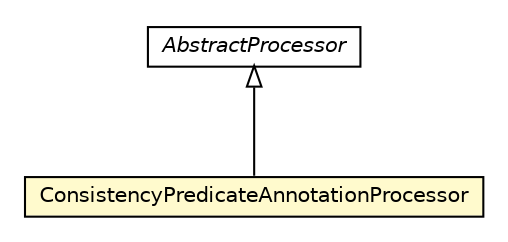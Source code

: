 #!/usr/local/bin/dot
#
# Class diagram 
# Generated by UMLGraph version 5.1 (http://www.umlgraph.org/)
#

digraph G {
	edge [fontname="Helvetica",fontsize=10,labelfontname="Helvetica",labelfontsize=10];
	node [fontname="Helvetica",fontsize=10,shape=plaintext];
	nodesep=0.25;
	ranksep=0.5;
	// pt.ist.fenixframework.consistencyPredicates.ConsistencyPredicateAnnotationProcessor
	c89133 [label=<<table title="pt.ist.fenixframework.consistencyPredicates.ConsistencyPredicateAnnotationProcessor" border="0" cellborder="1" cellspacing="0" cellpadding="2" port="p" bgcolor="lemonChiffon" href="./ConsistencyPredicateAnnotationProcessor.html">
		<tr><td><table border="0" cellspacing="0" cellpadding="1">
<tr><td align="center" balign="center"> ConsistencyPredicateAnnotationProcessor </td></tr>
		</table></td></tr>
		</table>>, fontname="Helvetica", fontcolor="black", fontsize=10.0];
	//pt.ist.fenixframework.consistencyPredicates.ConsistencyPredicateAnnotationProcessor extends javax.annotation.processing.AbstractProcessor
	c89299:p -> c89133:p [dir=back,arrowtail=empty];
	// javax.annotation.processing.AbstractProcessor
	c89299 [label=<<table title="javax.annotation.processing.AbstractProcessor" border="0" cellborder="1" cellspacing="0" cellpadding="2" port="p" href="http://java.sun.com/j2se/1.4.2/docs/api/javax/annotation/processing/AbstractProcessor.html">
		<tr><td><table border="0" cellspacing="0" cellpadding="1">
<tr><td align="center" balign="center"><font face="Helvetica-Oblique"> AbstractProcessor </font></td></tr>
		</table></td></tr>
		</table>>, fontname="Helvetica", fontcolor="black", fontsize=10.0];
}

